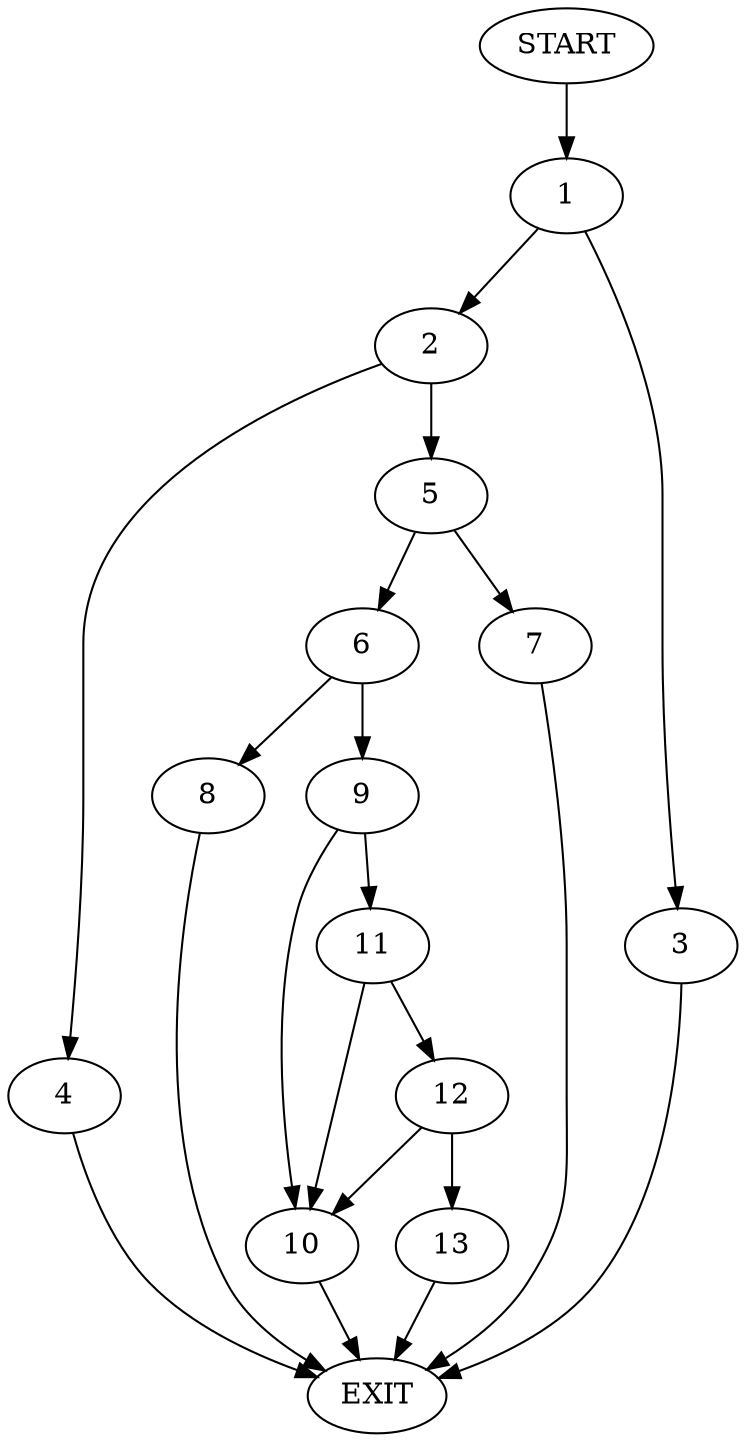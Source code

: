 digraph {
0 [label="START"]
14 [label="EXIT"]
0 -> 1
1 -> 2
1 -> 3
3 -> 14
2 -> 4
2 -> 5
4 -> 14
5 -> 6
5 -> 7
7 -> 14
6 -> 8
6 -> 9
9 -> 10
9 -> 11
8 -> 14
11 -> 10
11 -> 12
10 -> 14
12 -> 10
12 -> 13
13 -> 14
}
